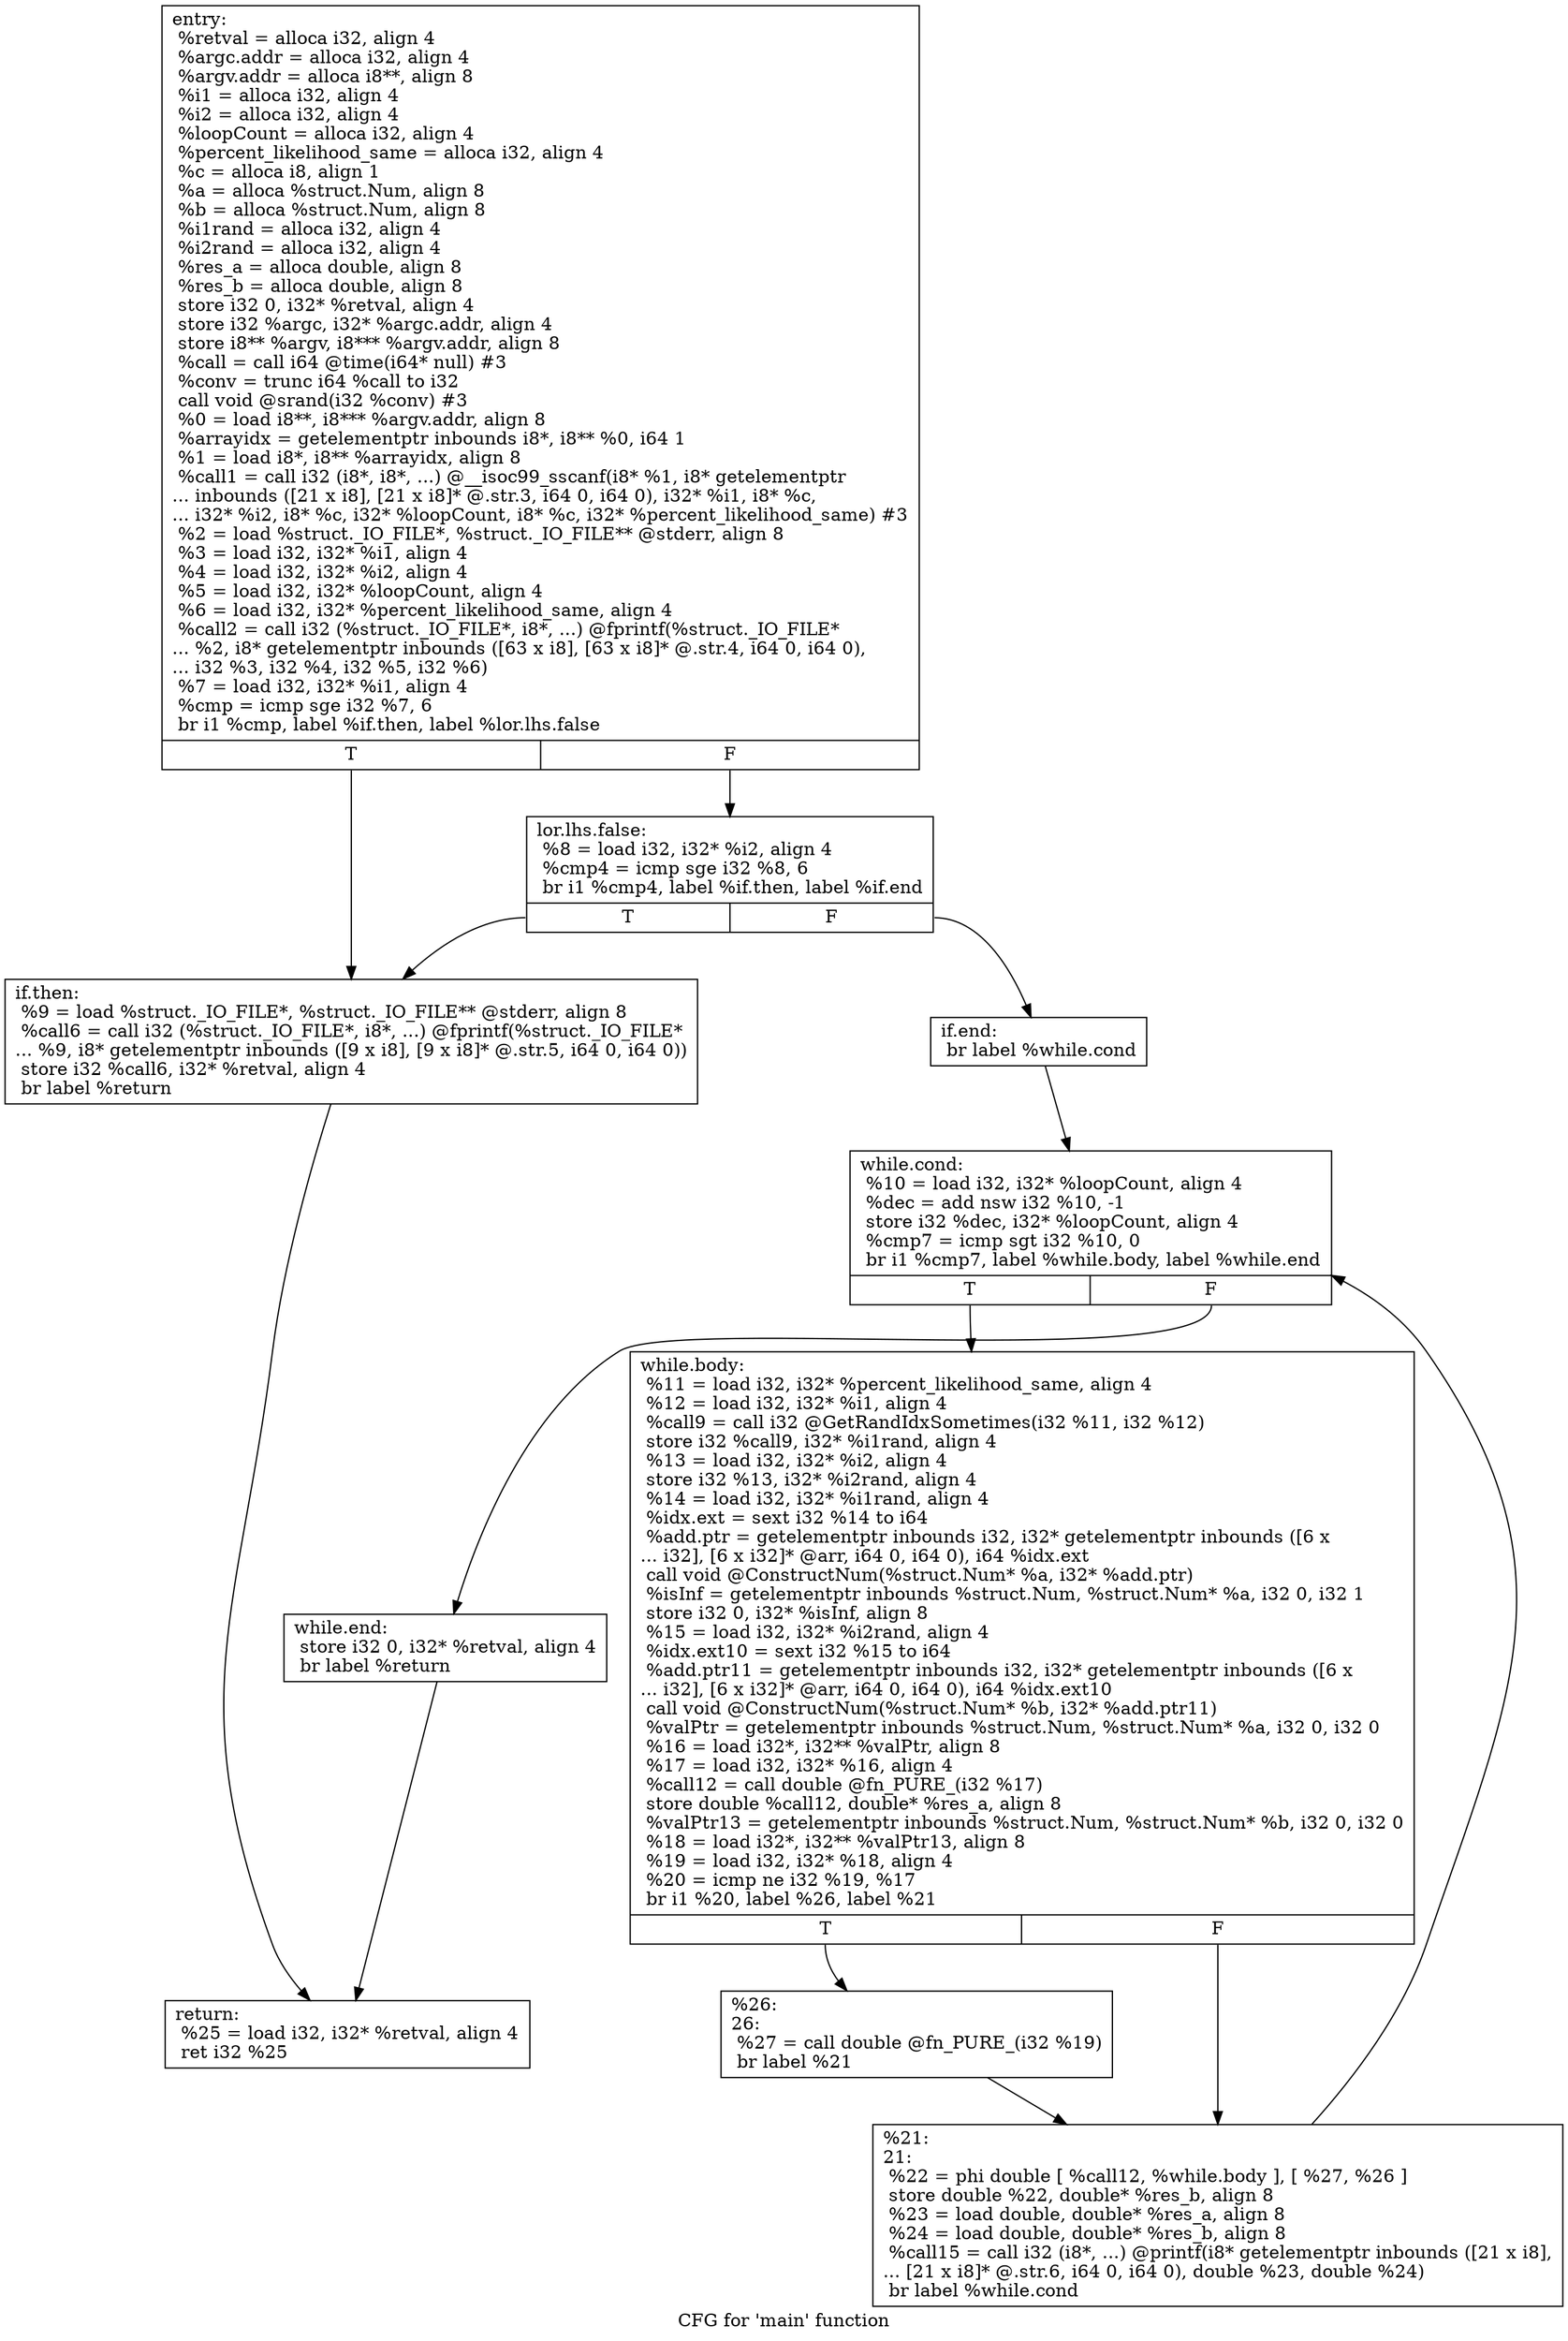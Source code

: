 digraph "CFG for 'main' function" {
	label="CFG for 'main' function";

	Node0x55c98605c080 [shape=record,label="{entry:\l  %retval = alloca i32, align 4\l  %argc.addr = alloca i32, align 4\l  %argv.addr = alloca i8**, align 8\l  %i1 = alloca i32, align 4\l  %i2 = alloca i32, align 4\l  %loopCount = alloca i32, align 4\l  %percent_likelihood_same = alloca i32, align 4\l  %c = alloca i8, align 1\l  %a = alloca %struct.Num, align 8\l  %b = alloca %struct.Num, align 8\l  %i1rand = alloca i32, align 4\l  %i2rand = alloca i32, align 4\l  %res_a = alloca double, align 8\l  %res_b = alloca double, align 8\l  store i32 0, i32* %retval, align 4\l  store i32 %argc, i32* %argc.addr, align 4\l  store i8** %argv, i8*** %argv.addr, align 8\l  %call = call i64 @time(i64* null) #3\l  %conv = trunc i64 %call to i32\l  call void @srand(i32 %conv) #3\l  %0 = load i8**, i8*** %argv.addr, align 8\l  %arrayidx = getelementptr inbounds i8*, i8** %0, i64 1\l  %1 = load i8*, i8** %arrayidx, align 8\l  %call1 = call i32 (i8*, i8*, ...) @__isoc99_sscanf(i8* %1, i8* getelementptr\l... inbounds ([21 x i8], [21 x i8]* @.str.3, i64 0, i64 0), i32* %i1, i8* %c,\l... i32* %i2, i8* %c, i32* %loopCount, i8* %c, i32* %percent_likelihood_same) #3\l  %2 = load %struct._IO_FILE*, %struct._IO_FILE** @stderr, align 8\l  %3 = load i32, i32* %i1, align 4\l  %4 = load i32, i32* %i2, align 4\l  %5 = load i32, i32* %loopCount, align 4\l  %6 = load i32, i32* %percent_likelihood_same, align 4\l  %call2 = call i32 (%struct._IO_FILE*, i8*, ...) @fprintf(%struct._IO_FILE*\l... %2, i8* getelementptr inbounds ([63 x i8], [63 x i8]* @.str.4, i64 0, i64 0),\l... i32 %3, i32 %4, i32 %5, i32 %6)\l  %7 = load i32, i32* %i1, align 4\l  %cmp = icmp sge i32 %7, 6\l  br i1 %cmp, label %if.then, label %lor.lhs.false\l|{<s0>T|<s1>F}}"];
	Node0x55c98605c080:s0 -> Node0x55c98605c6c0;
	Node0x55c98605c080:s1 -> Node0x55c98605c670;
	Node0x55c98605c670 [shape=record,label="{lor.lhs.false:                                    \l  %8 = load i32, i32* %i2, align 4\l  %cmp4 = icmp sge i32 %8, 6\l  br i1 %cmp4, label %if.then, label %if.end\l|{<s0>T|<s1>F}}"];
	Node0x55c98605c670:s0 -> Node0x55c98605c6c0;
	Node0x55c98605c670:s1 -> Node0x55c98605c710;
	Node0x55c98605c6c0 [shape=record,label="{if.then:                                          \l  %9 = load %struct._IO_FILE*, %struct._IO_FILE** @stderr, align 8\l  %call6 = call i32 (%struct._IO_FILE*, i8*, ...) @fprintf(%struct._IO_FILE*\l... %9, i8* getelementptr inbounds ([9 x i8], [9 x i8]* @.str.5, i64 0, i64 0))\l  store i32 %call6, i32* %retval, align 4\l  br label %return\l}"];
	Node0x55c98605c6c0 -> Node0x55c98605c8a0;
	Node0x55c98605c710 [shape=record,label="{if.end:                                           \l  br label %while.cond\l}"];
	Node0x55c98605c710 -> Node0x55c98605c760;
	Node0x55c98605c760 [shape=record,label="{while.cond:                                       \l  %10 = load i32, i32* %loopCount, align 4\l  %dec = add nsw i32 %10, -1\l  store i32 %dec, i32* %loopCount, align 4\l  %cmp7 = icmp sgt i32 %10, 0\l  br i1 %cmp7, label %while.body, label %while.end\l|{<s0>T|<s1>F}}"];
	Node0x55c98605c760:s0 -> Node0x55c98605c7b0;
	Node0x55c98605c760:s1 -> Node0x55c98605c850;
	Node0x55c98605c7b0 [shape=record,label="{while.body:                                       \l  %11 = load i32, i32* %percent_likelihood_same, align 4\l  %12 = load i32, i32* %i1, align 4\l  %call9 = call i32 @GetRandIdxSometimes(i32 %11, i32 %12)\l  store i32 %call9, i32* %i1rand, align 4\l  %13 = load i32, i32* %i2, align 4\l  store i32 %13, i32* %i2rand, align 4\l  %14 = load i32, i32* %i1rand, align 4\l  %idx.ext = sext i32 %14 to i64\l  %add.ptr = getelementptr inbounds i32, i32* getelementptr inbounds ([6 x\l... i32], [6 x i32]* @arr, i64 0, i64 0), i64 %idx.ext\l  call void @ConstructNum(%struct.Num* %a, i32* %add.ptr)\l  %isInf = getelementptr inbounds %struct.Num, %struct.Num* %a, i32 0, i32 1\l  store i32 0, i32* %isInf, align 8\l  %15 = load i32, i32* %i2rand, align 4\l  %idx.ext10 = sext i32 %15 to i64\l  %add.ptr11 = getelementptr inbounds i32, i32* getelementptr inbounds ([6 x\l... i32], [6 x i32]* @arr, i64 0, i64 0), i64 %idx.ext10\l  call void @ConstructNum(%struct.Num* %b, i32* %add.ptr11)\l  %valPtr = getelementptr inbounds %struct.Num, %struct.Num* %a, i32 0, i32 0\l  %16 = load i32*, i32** %valPtr, align 8\l  %17 = load i32, i32* %16, align 4\l  %call12 = call double @fn_PURE_(i32 %17)\l  store double %call12, double* %res_a, align 8\l  %valPtr13 = getelementptr inbounds %struct.Num, %struct.Num* %b, i32 0, i32 0\l  %18 = load i32*, i32** %valPtr13, align 8\l  %19 = load i32, i32* %18, align 4\l  %20 = icmp ne i32 %19, %17\l  br i1 %20, label %26, label %21\l|{<s0>T|<s1>F}}"];
	Node0x55c98605c7b0:s0 -> Node0x55c98605c8f0;
	Node0x55c98605c7b0:s1 -> Node0x55c98605c800;
	Node0x55c98605c800 [shape=record,label="{%21:\l21:                                               \l  %22 = phi double [ %call12, %while.body ], [ %27, %26 ]\l  store double %22, double* %res_b, align 8\l  %23 = load double, double* %res_a, align 8\l  %24 = load double, double* %res_b, align 8\l  %call15 = call i32 (i8*, ...) @printf(i8* getelementptr inbounds ([21 x i8],\l... [21 x i8]* @.str.6, i64 0, i64 0), double %23, double %24)\l  br label %while.cond\l}"];
	Node0x55c98605c800 -> Node0x55c98605c760;
	Node0x55c98605c850 [shape=record,label="{while.end:                                        \l  store i32 0, i32* %retval, align 4\l  br label %return\l}"];
	Node0x55c98605c850 -> Node0x55c98605c8a0;
	Node0x55c98605c8a0 [shape=record,label="{return:                                           \l  %25 = load i32, i32* %retval, align 4\l  ret i32 %25\l}"];
	Node0x55c98605c8f0 [shape=record,label="{%26:\l26:                                               \l  %27 = call double @fn_PURE_(i32 %19)\l  br label %21\l}"];
	Node0x55c98605c8f0 -> Node0x55c98605c800;
}
